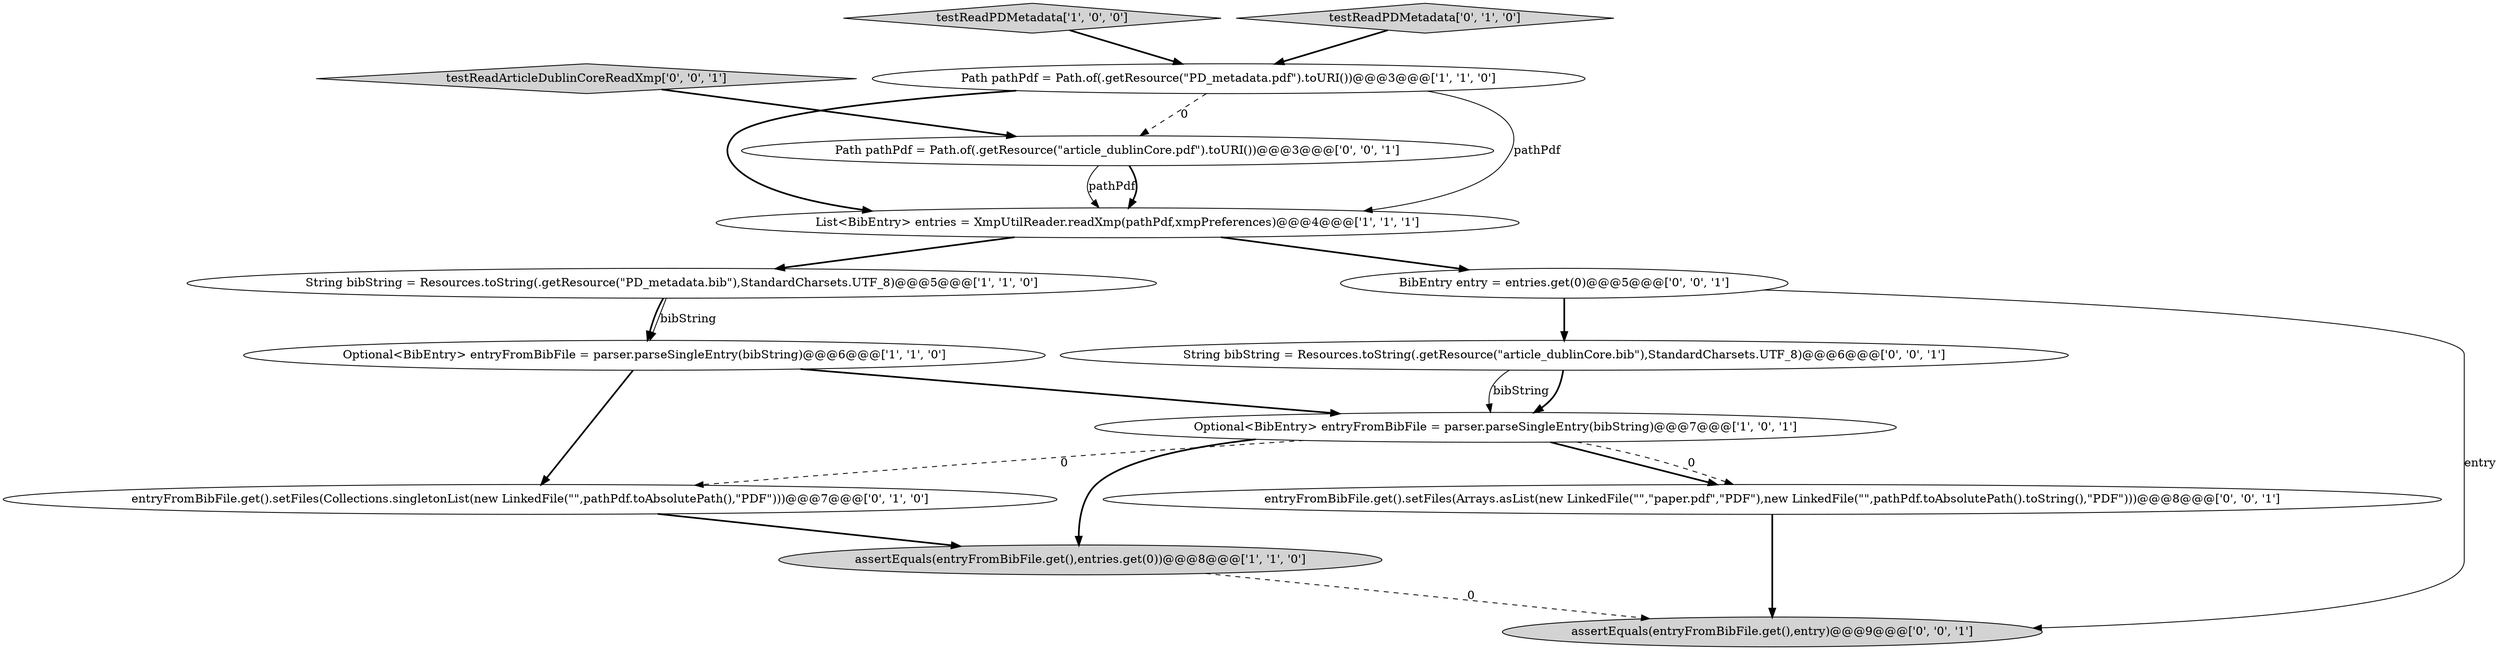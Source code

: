 digraph {
11 [style = filled, label = "String bibString = Resources.toString(.getResource(\"article_dublinCore.bib\"),StandardCharsets.UTF_8)@@@6@@@['0', '0', '1']", fillcolor = white, shape = ellipse image = "AAA0AAABBB3BBB"];
0 [style = filled, label = "Optional<BibEntry> entryFromBibFile = parser.parseSingleEntry(bibString)@@@7@@@['1', '0', '1']", fillcolor = white, shape = ellipse image = "AAA0AAABBB1BBB"];
1 [style = filled, label = "assertEquals(entryFromBibFile.get(),entries.get(0))@@@8@@@['1', '1', '0']", fillcolor = lightgray, shape = ellipse image = "AAA0AAABBB1BBB"];
14 [style = filled, label = "Path pathPdf = Path.of(.getResource(\"article_dublinCore.pdf\").toURI())@@@3@@@['0', '0', '1']", fillcolor = white, shape = ellipse image = "AAA0AAABBB3BBB"];
6 [style = filled, label = "Path pathPdf = Path.of(.getResource(\"PD_metadata.pdf\").toURI())@@@3@@@['1', '1', '0']", fillcolor = white, shape = ellipse image = "AAA0AAABBB1BBB"];
8 [style = filled, label = "entryFromBibFile.get().setFiles(Collections.singletonList(new LinkedFile(\"\",pathPdf.toAbsolutePath(),\"PDF\")))@@@7@@@['0', '1', '0']", fillcolor = white, shape = ellipse image = "AAA1AAABBB2BBB"];
2 [style = filled, label = "String bibString = Resources.toString(.getResource(\"PD_metadata.bib\"),StandardCharsets.UTF_8)@@@5@@@['1', '1', '0']", fillcolor = white, shape = ellipse image = "AAA0AAABBB1BBB"];
3 [style = filled, label = "Optional<BibEntry> entryFromBibFile = parser.parseSingleEntry(bibString)@@@6@@@['1', '1', '0']", fillcolor = white, shape = ellipse image = "AAA0AAABBB1BBB"];
9 [style = filled, label = "entryFromBibFile.get().setFiles(Arrays.asList(new LinkedFile(\"\",\"paper.pdf\",\"PDF\"),new LinkedFile(\"\",pathPdf.toAbsolutePath().toString(),\"PDF\")))@@@8@@@['0', '0', '1']", fillcolor = white, shape = ellipse image = "AAA0AAABBB3BBB"];
5 [style = filled, label = "testReadPDMetadata['1', '0', '0']", fillcolor = lightgray, shape = diamond image = "AAA0AAABBB1BBB"];
7 [style = filled, label = "testReadPDMetadata['0', '1', '0']", fillcolor = lightgray, shape = diamond image = "AAA0AAABBB2BBB"];
13 [style = filled, label = "BibEntry entry = entries.get(0)@@@5@@@['0', '0', '1']", fillcolor = white, shape = ellipse image = "AAA0AAABBB3BBB"];
4 [style = filled, label = "List<BibEntry> entries = XmpUtilReader.readXmp(pathPdf,xmpPreferences)@@@4@@@['1', '1', '1']", fillcolor = white, shape = ellipse image = "AAA0AAABBB1BBB"];
12 [style = filled, label = "assertEquals(entryFromBibFile.get(),entry)@@@9@@@['0', '0', '1']", fillcolor = lightgray, shape = ellipse image = "AAA0AAABBB3BBB"];
10 [style = filled, label = "testReadArticleDublinCoreReadXmp['0', '0', '1']", fillcolor = lightgray, shape = diamond image = "AAA0AAABBB3BBB"];
6->4 [style = bold, label=""];
6->14 [style = dashed, label="0"];
11->0 [style = bold, label=""];
0->9 [style = bold, label=""];
7->6 [style = bold, label=""];
13->12 [style = solid, label="entry"];
0->1 [style = bold, label=""];
4->2 [style = bold, label=""];
11->0 [style = solid, label="bibString"];
2->3 [style = bold, label=""];
8->1 [style = bold, label=""];
14->4 [style = solid, label="pathPdf"];
13->11 [style = bold, label=""];
6->4 [style = solid, label="pathPdf"];
2->3 [style = solid, label="bibString"];
3->0 [style = bold, label=""];
3->8 [style = bold, label=""];
0->9 [style = dashed, label="0"];
1->12 [style = dashed, label="0"];
4->13 [style = bold, label=""];
14->4 [style = bold, label=""];
10->14 [style = bold, label=""];
0->8 [style = dashed, label="0"];
5->6 [style = bold, label=""];
9->12 [style = bold, label=""];
}
